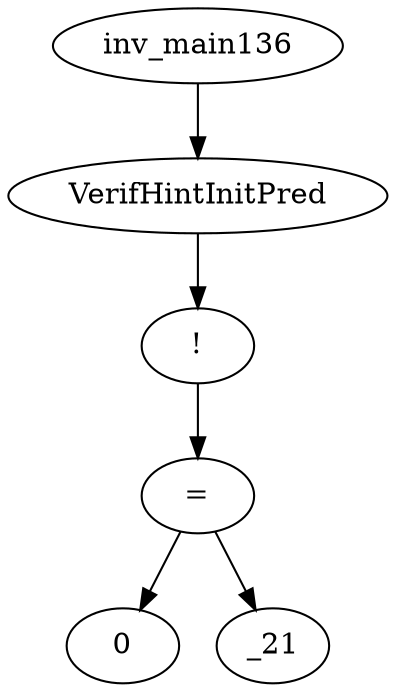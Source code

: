 digraph dag {
0 [label="inv_main136"];
1 [label="VerifHintInitPred"];
2 [label="!"];
3 [label="="];
4 [label="0"];
5 [label="_21"];
0->1
1->2
2->3
3->5
3 -> 4
}

